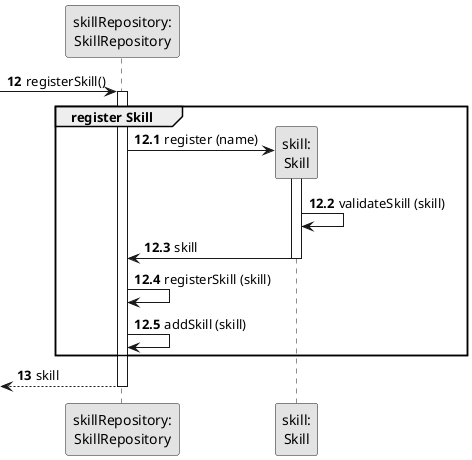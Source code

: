 @startuml
skinparam monochrome true
skinparam packageStyle rectangle
skinparam shadowing false

autonumber

'hide footbox

participant "skillRepository:\nSkillRepository" as SkillREP
participant "skill:\nSkill" as SKILL

autonumber 12

 -> SkillREP : registerSkill()
autonumber 12.1
activate SkillREP
    group register Skill

            SkillREP -> SKILL** : register (name)
                activate SKILL

                    SKILL -> SKILL : validateSkill (skill)

                    SKILL -> SkillREP : skill
                     deactivate SKILL

                    SkillREP -> SkillREP : registerSkill (skill)

                    SkillREP -> SkillREP : addSkill (skill)

    end
    autonumber 13
    <-- SkillREP  : skill
deactivate SkillREP



@enduml